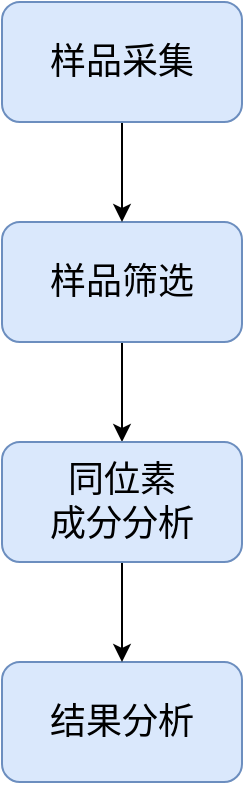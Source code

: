 <mxfile version="14.5.4" type="github">
  <diagram id="XKIGvMzJqtwvzqI4G3Xd" name="Page-1">
    <mxGraphModel dx="868" dy="450" grid="1" gridSize="10" guides="1" tooltips="1" connect="1" arrows="1" fold="1" page="1" pageScale="1" pageWidth="827" pageHeight="1169" math="0" shadow="0">
      <root>
        <mxCell id="0" />
        <mxCell id="1" parent="0" />
        <mxCell id="hsk3Au6-eQre9q5OVGAf-13" style="edgeStyle=orthogonalEdgeStyle;rounded=0;orthogonalLoop=1;jettySize=auto;html=1;exitX=0.5;exitY=1;exitDx=0;exitDy=0;" edge="1" parent="1" source="hsk3Au6-eQre9q5OVGAf-2">
          <mxGeometry relative="1" as="geometry">
            <mxPoint x="400" y="330" as="targetPoint" />
          </mxGeometry>
        </mxCell>
        <mxCell id="hsk3Au6-eQre9q5OVGAf-2" value="&lt;span style=&quot;font-size: 18px&quot;&gt;样品筛选&lt;/span&gt;" style="rounded=1;whiteSpace=wrap;html=1;fillColor=#dae8fc;strokeColor=#6c8ebf;" vertex="1" parent="1">
          <mxGeometry x="340" y="220" width="120" height="60" as="geometry" />
        </mxCell>
        <mxCell id="hsk3Au6-eQre9q5OVGAf-12" style="edgeStyle=orthogonalEdgeStyle;rounded=0;orthogonalLoop=1;jettySize=auto;html=1;exitX=0.5;exitY=1;exitDx=0;exitDy=0;entryX=0.5;entryY=0;entryDx=0;entryDy=0;" edge="1" parent="1" source="hsk3Au6-eQre9q5OVGAf-4" target="hsk3Au6-eQre9q5OVGAf-2">
          <mxGeometry relative="1" as="geometry" />
        </mxCell>
        <mxCell id="hsk3Au6-eQre9q5OVGAf-4" value="&lt;span style=&quot;font-size: 18px&quot;&gt;样品采集&lt;/span&gt;" style="rounded=1;whiteSpace=wrap;html=1;fillColor=#dae8fc;strokeColor=#6c8ebf;" vertex="1" parent="1">
          <mxGeometry x="340" y="110" width="120" height="60" as="geometry" />
        </mxCell>
        <mxCell id="hsk3Au6-eQre9q5OVGAf-11" value="&lt;span style=&quot;font-size: 18px&quot;&gt;结果分析&lt;/span&gt;" style="rounded=1;whiteSpace=wrap;html=1;fillColor=#dae8fc;strokeColor=#6c8ebf;" vertex="1" parent="1">
          <mxGeometry x="340" y="440" width="120" height="60" as="geometry" />
        </mxCell>
        <mxCell id="hsk3Au6-eQre9q5OVGAf-15" style="edgeStyle=orthogonalEdgeStyle;rounded=0;orthogonalLoop=1;jettySize=auto;html=1;exitX=0.5;exitY=1;exitDx=0;exitDy=0;entryX=0.5;entryY=0;entryDx=0;entryDy=0;" edge="1" parent="1" source="hsk3Au6-eQre9q5OVGAf-14" target="hsk3Au6-eQre9q5OVGAf-11">
          <mxGeometry relative="1" as="geometry" />
        </mxCell>
        <mxCell id="hsk3Au6-eQre9q5OVGAf-14" value="&lt;span style=&quot;font-size: 18px&quot;&gt;同位素&lt;/span&gt;&lt;br style=&quot;font-size: 18px&quot;&gt;&lt;span style=&quot;font-size: 18px&quot;&gt;成分分析&lt;/span&gt;" style="rounded=1;whiteSpace=wrap;html=1;fillColor=#dae8fc;strokeColor=#6c8ebf;" vertex="1" parent="1">
          <mxGeometry x="340" y="330" width="120" height="60" as="geometry" />
        </mxCell>
      </root>
    </mxGraphModel>
  </diagram>
</mxfile>
